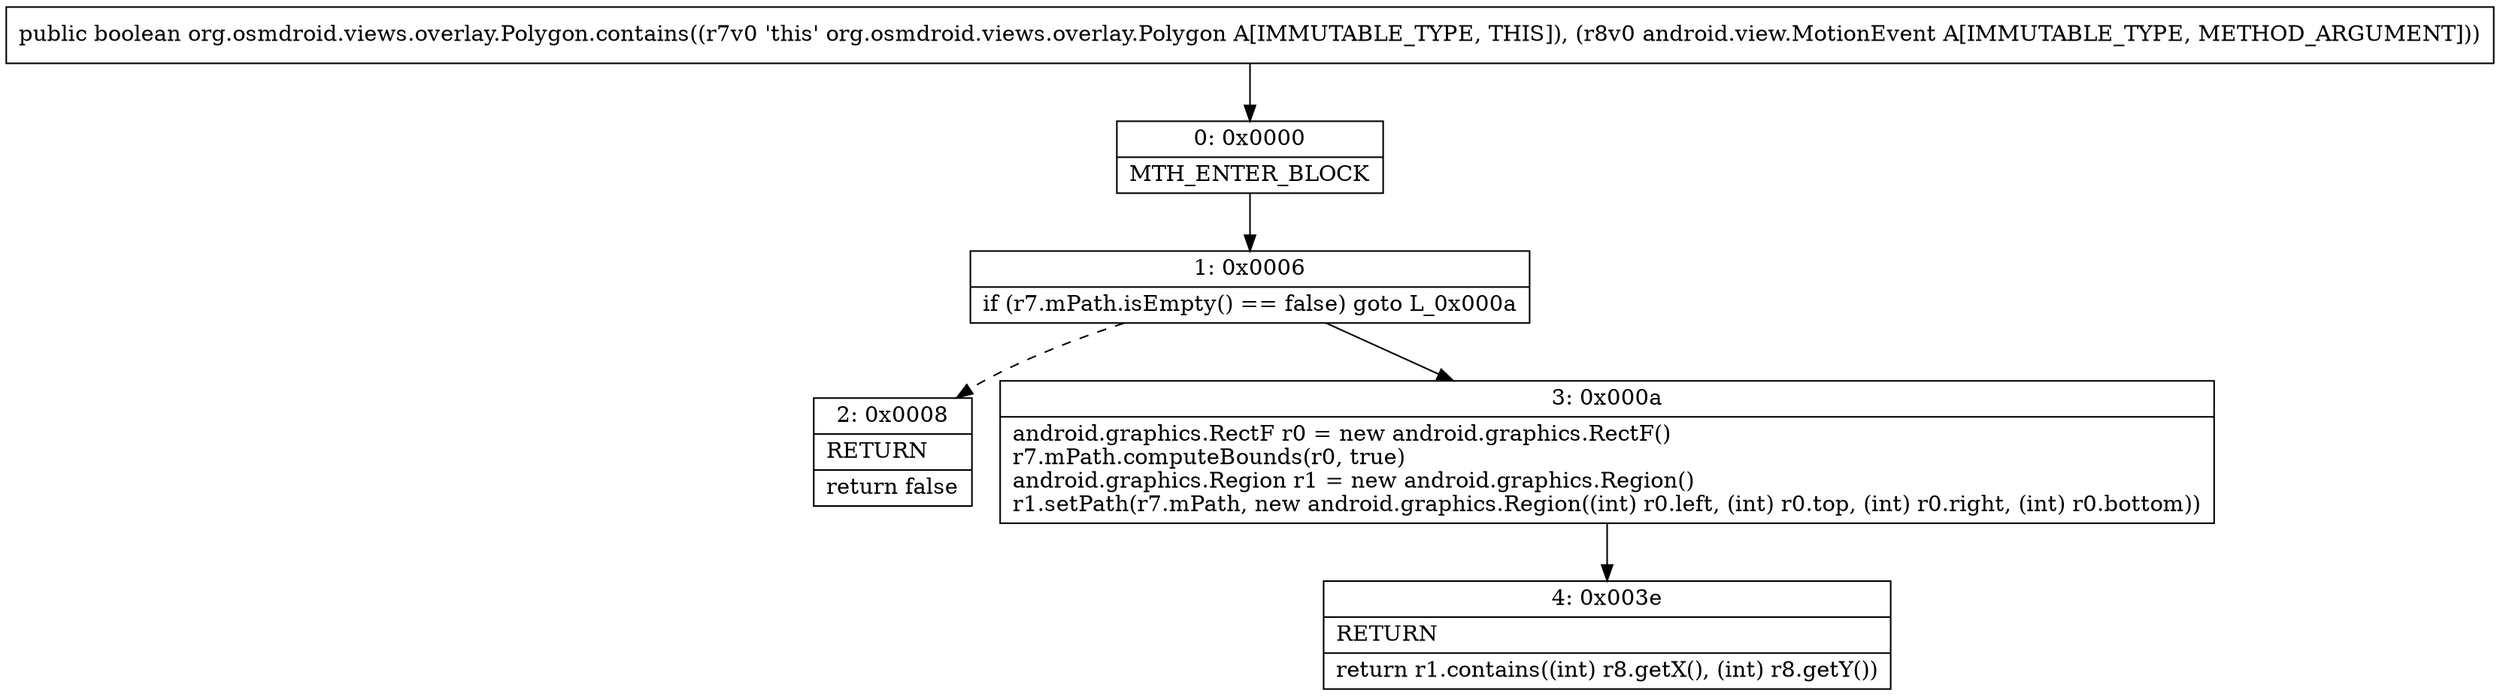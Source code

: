 digraph "CFG fororg.osmdroid.views.overlay.Polygon.contains(Landroid\/view\/MotionEvent;)Z" {
Node_0 [shape=record,label="{0\:\ 0x0000|MTH_ENTER_BLOCK\l}"];
Node_1 [shape=record,label="{1\:\ 0x0006|if (r7.mPath.isEmpty() == false) goto L_0x000a\l}"];
Node_2 [shape=record,label="{2\:\ 0x0008|RETURN\l|return false\l}"];
Node_3 [shape=record,label="{3\:\ 0x000a|android.graphics.RectF r0 = new android.graphics.RectF()\lr7.mPath.computeBounds(r0, true)\landroid.graphics.Region r1 = new android.graphics.Region()\lr1.setPath(r7.mPath, new android.graphics.Region((int) r0.left, (int) r0.top, (int) r0.right, (int) r0.bottom))\l}"];
Node_4 [shape=record,label="{4\:\ 0x003e|RETURN\l|return r1.contains((int) r8.getX(), (int) r8.getY())\l}"];
MethodNode[shape=record,label="{public boolean org.osmdroid.views.overlay.Polygon.contains((r7v0 'this' org.osmdroid.views.overlay.Polygon A[IMMUTABLE_TYPE, THIS]), (r8v0 android.view.MotionEvent A[IMMUTABLE_TYPE, METHOD_ARGUMENT])) }"];
MethodNode -> Node_0;
Node_0 -> Node_1;
Node_1 -> Node_2[style=dashed];
Node_1 -> Node_3;
Node_3 -> Node_4;
}


